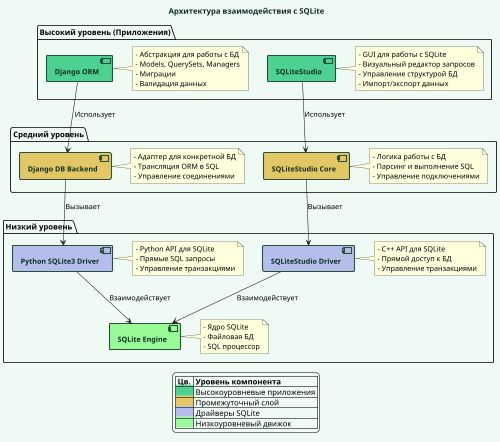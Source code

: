 @startuml

scale 500 width
skinparam BackgroundColor f0faf5
skinparam TitleFontColor  0b2e1d

'Настройки для компонентов
skinparam ComponentBackgroundColor #F0FFF0
skinparam ComponentBorderColor #294f3d
skinparam ComponentFontColor #0b2e1d
skinparam ComponentBorderThickness 2
skinparam ComponentFontSize 13
skinparam ComponentFontStyle bold

title "Архитектура взаимодействия с SQLite"

package "Высокий уровень (Приложения)" {
    [Django ORM] as orm #4dd191
    [SQLiteStudio] as studio #4dd191
    note right of orm
        - Абстракция для работы с БД
        - Models, QuerySets, Managers
        - Миграции
        - Валидация данных
    end note
    note right of studio
        - GUI для работы с SQLite
        - Визуальный редактор запросов
        - Управление структурой БД
        - Импорт/экспорт данных
    end note
}

package "Средний уровень" {
    [Django DB Backend] as backend #e3c764
    [SQLiteStudio Core] as studio_core #e3c764
    note right of backend
        - Адаптер для конкретной БД
        - Трансляция ORM в SQL
        - Управление соединениями
    end note
    note right of studio_core
        - Логика работы с БД
        - Парсинг и выполнение SQL
        - Управление подключениями
    end note
}

package "Низкий уровень" {
    [Python SQLite3 Driver] as driver #b5beeb
    [SQLiteStudio Driver] as studio_driver #b5beeb
    note right of driver
        - Python API для SQLite
        - Прямые SQL запросы
        - Управление транзакциями
    end note
    note right of studio_driver
        - C++ API для SQLite
        - Прямой доступ к БД
        - Управление транзакциями
    end note

    [SQLite Engine] as engine #98FB98
    note right of engine
        - Ядро SQLite
        - Файловая БД
        - SQL процессор
    end note
}

orm --> backend : Использует
backend --> driver : Вызывает
driver --> engine : Взаимодействует

studio --> studio_core : Использует
studio_core --> studio_driver : Вызывает
studio_driver --> engine : Взаимодействует

legend
|= Цв. |= Уровень компонента |
|<back:#4dd191>         | Высокоуровневые приложения |
|<back:#e3c764>         | Промежуточный слой |
|<back:#b5beeb>         | Драйверы SQLite |
|<back:#98FB98>         | Низкоуровневый движок |
endlegend

@enduml

